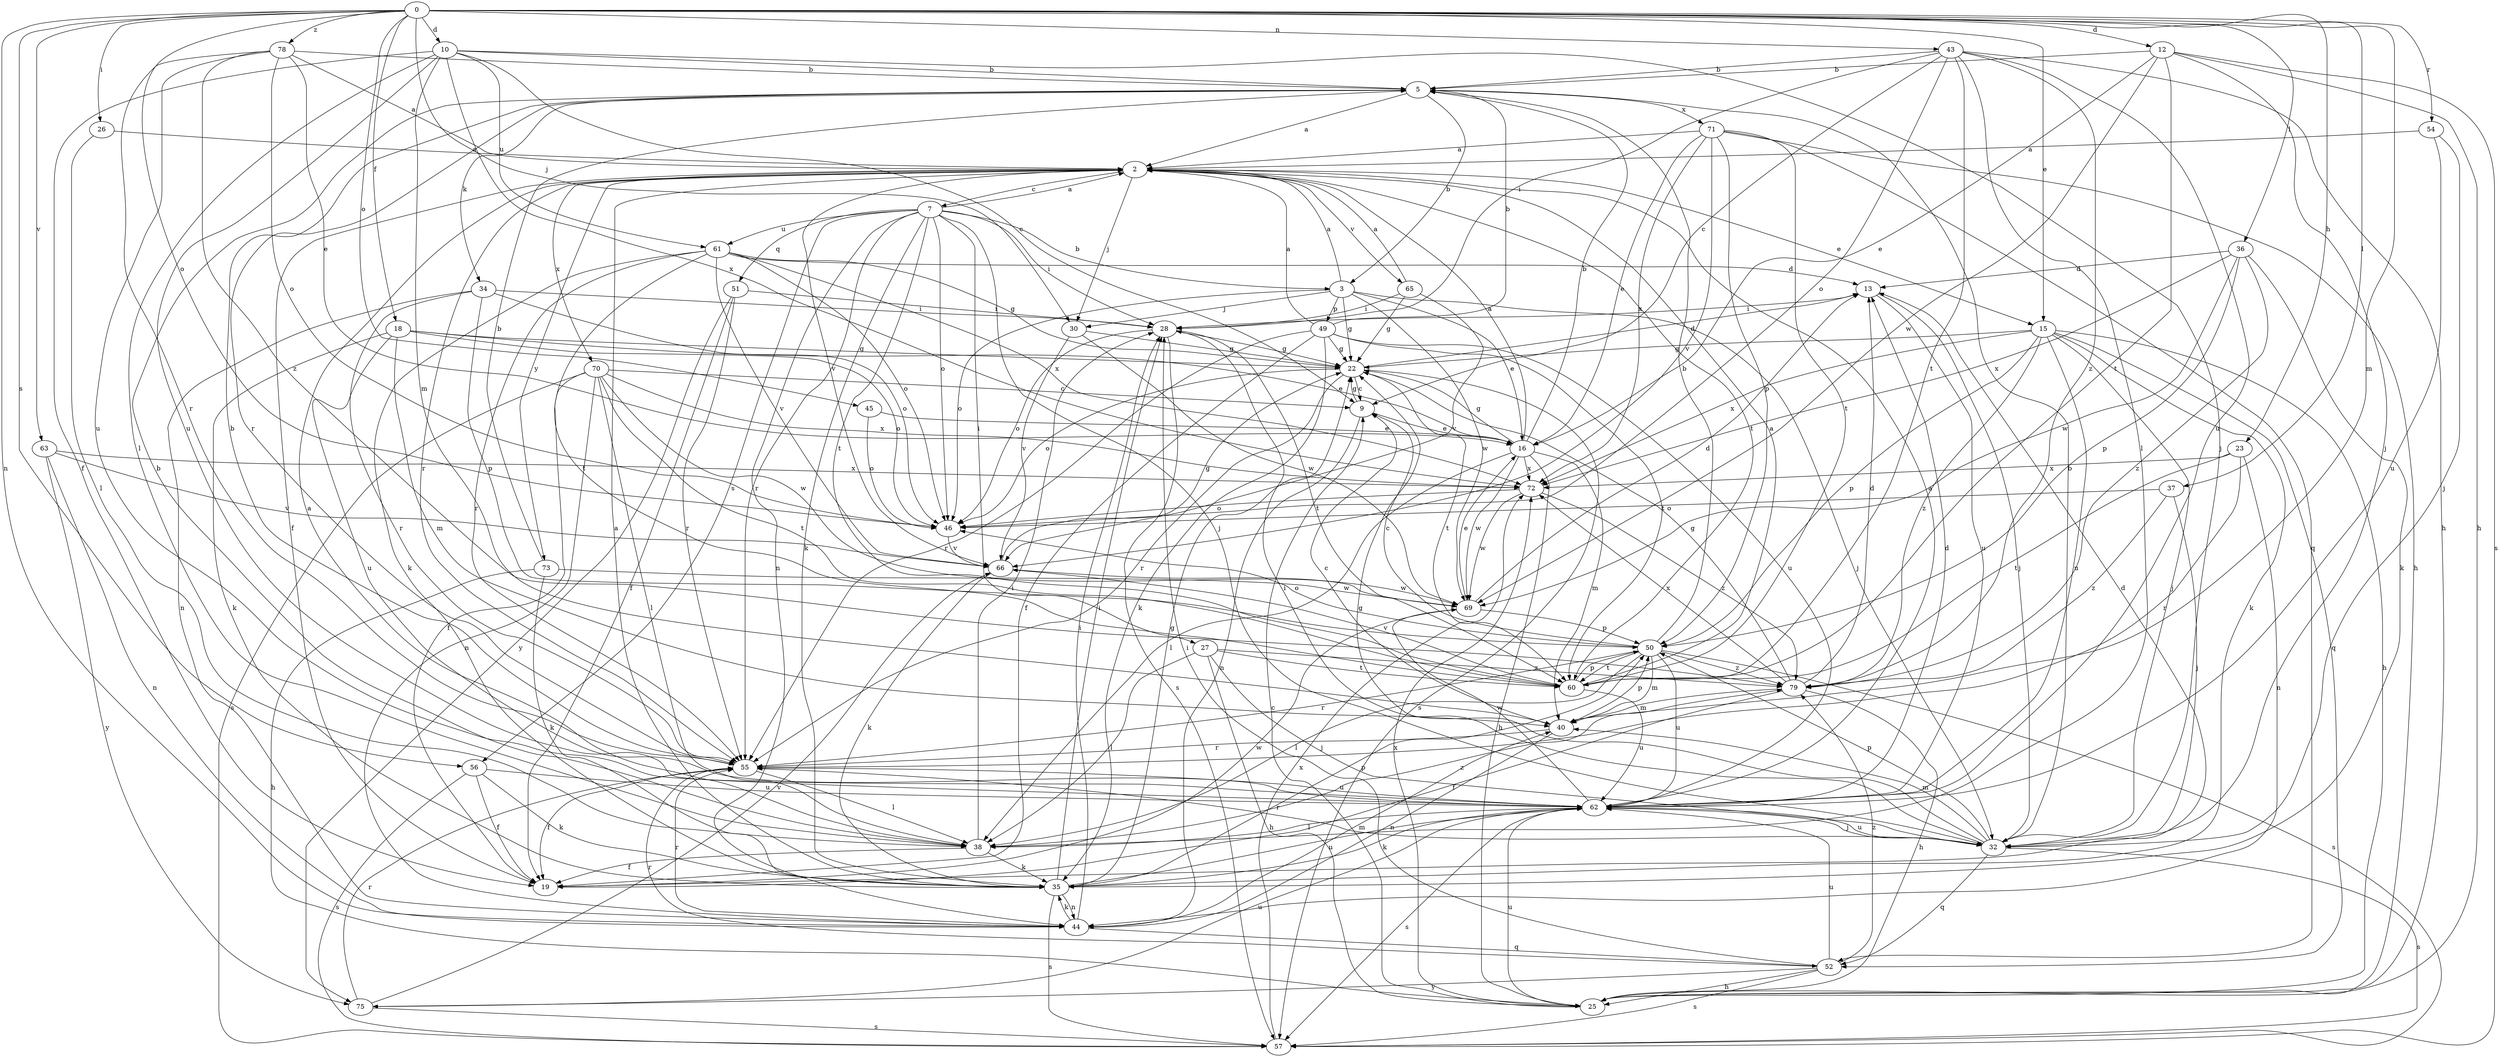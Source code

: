 strict digraph  {
0;
2;
3;
5;
7;
9;
10;
12;
13;
15;
16;
18;
19;
22;
23;
25;
26;
27;
28;
30;
32;
34;
35;
36;
37;
38;
40;
43;
44;
45;
46;
49;
50;
51;
52;
54;
55;
56;
57;
60;
61;
62;
63;
65;
66;
69;
70;
71;
72;
73;
75;
78;
79;
0 -> 10  [label=d];
0 -> 12  [label=d];
0 -> 15  [label=e];
0 -> 18  [label=f];
0 -> 23  [label=h];
0 -> 26  [label=i];
0 -> 30  [label=j];
0 -> 36  [label=l];
0 -> 37  [label=l];
0 -> 40  [label=m];
0 -> 43  [label=n];
0 -> 44  [label=n];
0 -> 45  [label=o];
0 -> 46  [label=o];
0 -> 54  [label=r];
0 -> 56  [label=s];
0 -> 63  [label=v];
0 -> 78  [label=z];
2 -> 7  [label=c];
2 -> 15  [label=e];
2 -> 19  [label=f];
2 -> 30  [label=j];
2 -> 55  [label=r];
2 -> 60  [label=t];
2 -> 65  [label=v];
2 -> 66  [label=v];
2 -> 70  [label=x];
2 -> 73  [label=y];
3 -> 2  [label=a];
3 -> 16  [label=e];
3 -> 22  [label=g];
3 -> 30  [label=j];
3 -> 32  [label=j];
3 -> 46  [label=o];
3 -> 49  [label=p];
3 -> 69  [label=w];
5 -> 2  [label=a];
5 -> 3  [label=b];
5 -> 34  [label=k];
5 -> 55  [label=r];
5 -> 71  [label=x];
7 -> 2  [label=a];
7 -> 3  [label=b];
7 -> 27  [label=i];
7 -> 28  [label=i];
7 -> 32  [label=j];
7 -> 35  [label=k];
7 -> 44  [label=n];
7 -> 46  [label=o];
7 -> 51  [label=q];
7 -> 55  [label=r];
7 -> 56  [label=s];
7 -> 60  [label=t];
7 -> 61  [label=u];
9 -> 16  [label=e];
9 -> 22  [label=g];
9 -> 44  [label=n];
10 -> 5  [label=b];
10 -> 9  [label=c];
10 -> 19  [label=f];
10 -> 32  [label=j];
10 -> 38  [label=l];
10 -> 40  [label=m];
10 -> 61  [label=u];
10 -> 62  [label=u];
10 -> 72  [label=x];
12 -> 5  [label=b];
12 -> 16  [label=e];
12 -> 25  [label=h];
12 -> 32  [label=j];
12 -> 57  [label=s];
12 -> 60  [label=t];
12 -> 69  [label=w];
13 -> 28  [label=i];
13 -> 32  [label=j];
13 -> 62  [label=u];
15 -> 22  [label=g];
15 -> 25  [label=h];
15 -> 32  [label=j];
15 -> 35  [label=k];
15 -> 50  [label=p];
15 -> 52  [label=q];
15 -> 62  [label=u];
15 -> 72  [label=x];
15 -> 79  [label=z];
16 -> 2  [label=a];
16 -> 5  [label=b];
16 -> 22  [label=g];
16 -> 25  [label=h];
16 -> 38  [label=l];
16 -> 40  [label=m];
16 -> 69  [label=w];
16 -> 72  [label=x];
18 -> 16  [label=e];
18 -> 22  [label=g];
18 -> 35  [label=k];
18 -> 40  [label=m];
18 -> 46  [label=o];
18 -> 62  [label=u];
19 -> 13  [label=d];
19 -> 69  [label=w];
22 -> 9  [label=c];
22 -> 13  [label=d];
22 -> 46  [label=o];
22 -> 55  [label=r];
22 -> 57  [label=s];
22 -> 60  [label=t];
23 -> 44  [label=n];
23 -> 55  [label=r];
23 -> 60  [label=t];
23 -> 72  [label=x];
25 -> 9  [label=c];
25 -> 62  [label=u];
25 -> 72  [label=x];
26 -> 2  [label=a];
26 -> 38  [label=l];
27 -> 25  [label=h];
27 -> 32  [label=j];
27 -> 38  [label=l];
27 -> 60  [label=t];
27 -> 79  [label=z];
28 -> 22  [label=g];
28 -> 46  [label=o];
28 -> 57  [label=s];
28 -> 60  [label=t];
30 -> 22  [label=g];
30 -> 66  [label=v];
30 -> 69  [label=w];
32 -> 5  [label=b];
32 -> 22  [label=g];
32 -> 28  [label=i];
32 -> 40  [label=m];
32 -> 50  [label=p];
32 -> 52  [label=q];
32 -> 55  [label=r];
32 -> 57  [label=s];
32 -> 62  [label=u];
34 -> 28  [label=i];
34 -> 44  [label=n];
34 -> 46  [label=o];
34 -> 50  [label=p];
34 -> 55  [label=r];
35 -> 2  [label=a];
35 -> 22  [label=g];
35 -> 28  [label=i];
35 -> 44  [label=n];
35 -> 50  [label=p];
35 -> 57  [label=s];
35 -> 62  [label=u];
36 -> 13  [label=d];
36 -> 35  [label=k];
36 -> 50  [label=p];
36 -> 69  [label=w];
36 -> 72  [label=x];
36 -> 79  [label=z];
37 -> 32  [label=j];
37 -> 46  [label=o];
37 -> 79  [label=z];
38 -> 2  [label=a];
38 -> 5  [label=b];
38 -> 19  [label=f];
38 -> 28  [label=i];
38 -> 35  [label=k];
38 -> 79  [label=z];
40 -> 9  [label=c];
40 -> 44  [label=n];
40 -> 50  [label=p];
40 -> 55  [label=r];
43 -> 5  [label=b];
43 -> 9  [label=c];
43 -> 25  [label=h];
43 -> 28  [label=i];
43 -> 38  [label=l];
43 -> 46  [label=o];
43 -> 60  [label=t];
43 -> 62  [label=u];
43 -> 79  [label=z];
44 -> 28  [label=i];
44 -> 35  [label=k];
44 -> 40  [label=m];
44 -> 52  [label=q];
44 -> 55  [label=r];
45 -> 16  [label=e];
45 -> 46  [label=o];
46 -> 66  [label=v];
49 -> 2  [label=a];
49 -> 5  [label=b];
49 -> 19  [label=f];
49 -> 22  [label=g];
49 -> 35  [label=k];
49 -> 55  [label=r];
49 -> 60  [label=t];
49 -> 62  [label=u];
50 -> 5  [label=b];
50 -> 9  [label=c];
50 -> 38  [label=l];
50 -> 40  [label=m];
50 -> 46  [label=o];
50 -> 55  [label=r];
50 -> 57  [label=s];
50 -> 60  [label=t];
50 -> 62  [label=u];
50 -> 79  [label=z];
51 -> 19  [label=f];
51 -> 28  [label=i];
51 -> 55  [label=r];
51 -> 75  [label=y];
52 -> 25  [label=h];
52 -> 28  [label=i];
52 -> 55  [label=r];
52 -> 57  [label=s];
52 -> 62  [label=u];
52 -> 75  [label=y];
52 -> 79  [label=z];
54 -> 2  [label=a];
54 -> 32  [label=j];
54 -> 62  [label=u];
55 -> 5  [label=b];
55 -> 19  [label=f];
55 -> 38  [label=l];
55 -> 62  [label=u];
56 -> 19  [label=f];
56 -> 35  [label=k];
56 -> 57  [label=s];
56 -> 62  [label=u];
57 -> 72  [label=x];
60 -> 2  [label=a];
60 -> 50  [label=p];
60 -> 62  [label=u];
60 -> 66  [label=v];
61 -> 13  [label=d];
61 -> 22  [label=g];
61 -> 35  [label=k];
61 -> 46  [label=o];
61 -> 55  [label=r];
61 -> 60  [label=t];
61 -> 66  [label=v];
61 -> 72  [label=x];
62 -> 2  [label=a];
62 -> 13  [label=d];
62 -> 32  [label=j];
62 -> 35  [label=k];
62 -> 38  [label=l];
62 -> 57  [label=s];
62 -> 69  [label=w];
63 -> 44  [label=n];
63 -> 66  [label=v];
63 -> 72  [label=x];
63 -> 75  [label=y];
65 -> 2  [label=a];
65 -> 22  [label=g];
65 -> 28  [label=i];
65 -> 66  [label=v];
66 -> 22  [label=g];
66 -> 35  [label=k];
66 -> 69  [label=w];
69 -> 13  [label=d];
69 -> 16  [label=e];
69 -> 50  [label=p];
70 -> 9  [label=c];
70 -> 19  [label=f];
70 -> 38  [label=l];
70 -> 44  [label=n];
70 -> 57  [label=s];
70 -> 60  [label=t];
70 -> 69  [label=w];
70 -> 72  [label=x];
71 -> 2  [label=a];
71 -> 16  [label=e];
71 -> 25  [label=h];
71 -> 50  [label=p];
71 -> 52  [label=q];
71 -> 60  [label=t];
71 -> 66  [label=v];
71 -> 72  [label=x];
72 -> 46  [label=o];
72 -> 69  [label=w];
72 -> 79  [label=z];
73 -> 5  [label=b];
73 -> 25  [label=h];
73 -> 35  [label=k];
73 -> 69  [label=w];
75 -> 55  [label=r];
75 -> 57  [label=s];
75 -> 62  [label=u];
75 -> 66  [label=v];
78 -> 2  [label=a];
78 -> 5  [label=b];
78 -> 16  [label=e];
78 -> 46  [label=o];
78 -> 55  [label=r];
78 -> 62  [label=u];
78 -> 79  [label=z];
79 -> 13  [label=d];
79 -> 19  [label=f];
79 -> 22  [label=g];
79 -> 25  [label=h];
79 -> 40  [label=m];
79 -> 72  [label=x];
}
